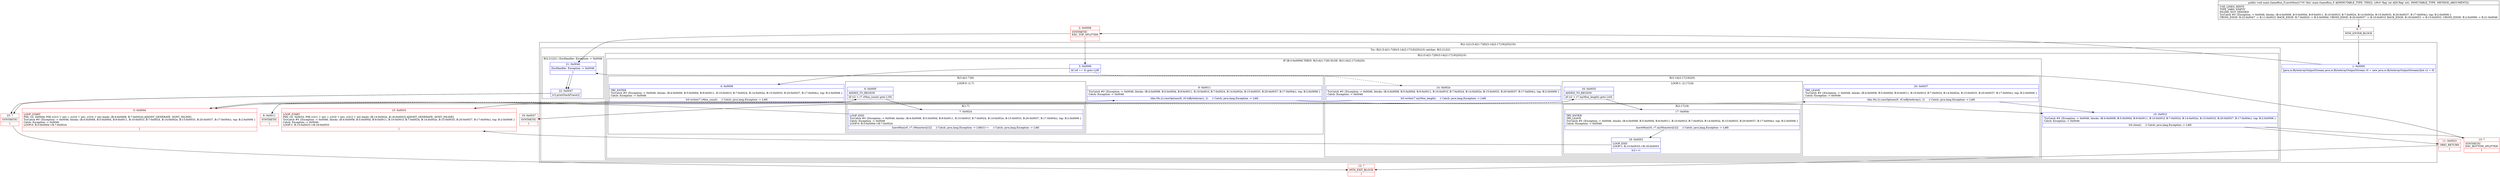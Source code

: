 digraph "CFG formain.GameRun_F.saveMon(I)V" {
subgraph cluster_Region_550960791 {
label = "R(2:1|(2:(3:4|(1:7)|9)(3:14|(2:17|18)|20)|10))";
node [shape=record,color=blue];
Node_1 [shape=record,label="{1\:\ 0x0000|ljava.io.ByteArrayOutputStream java.io.ByteArrayOutputStream r0 = new java.io.ByteArrayOutputStream()lint r2 = 0l}"];
subgraph cluster_TryCatchRegion_1623200368 {
label = "Try: R(2:(3:4|(1:7)|9)(3:14|(2:17|18)|20)|10) catches: R(2:21|22)";
node [shape=record,color=blue];
subgraph cluster_Region_2120850316 {
label = "R(2:(3:4|(1:7)|9)(3:14|(2:17|18)|20)|10)";
node [shape=record,color=blue];
subgraph cluster_IfRegion_1413980290 {
label = "IF [B:3:0x0006] THEN: R(3:4|(1:7)|9) ELSE: R(3:14|(2:17|18)|20)";
node [shape=record,color=blue];
Node_3 [shape=record,label="{3\:\ 0x0006|lif (r8 == 0) goto L29l}"];
subgraph cluster_Region_394504196 {
label = "R(3:4|(1:7)|9)";
node [shape=record,color=blue];
Node_4 [shape=record,label="{4\:\ 0x0008|TRY_ENTER\lTryCatch #0 \{Exception \-\> 0x0046, blocks: (B:4:0x0008, B:5:0x000d, B:9:0x0011, B:10:0x001f, B:7:0x0024, B:14:0x002e, B:15:0x0033, B:20:0x0037, B:17:0x004c), top: B:2:0x0006 \}\lCatch: Exception \-\> 0x0046\l|lr0.write(r7.cMon_count)     \/\/ Catch: java.lang.Exception \-\> L46l}"];
subgraph cluster_LoopRegion_1699585428 {
label = "LOOP:0: (1:7)";
node [shape=record,color=blue];
Node_6 [shape=record,label="{6\:\ 0x000f|ADDED_TO_REGION\l|lif (r2 \< r7.cMon_count) goto L35l}"];
subgraph cluster_Region_1093834037 {
label = "R(1:7)";
node [shape=record,color=blue];
Node_7 [shape=record,label="{7\:\ 0x0024|LOOP_END\lTryCatch #0 \{Exception \-\> 0x0046, blocks: (B:4:0x0008, B:5:0x000d, B:9:0x0011, B:10:0x001f, B:7:0x0024, B:14:0x002e, B:15:0x0033, B:20:0x0037, B:17:0x004c), top: B:2:0x0006 \}\lCatch: Exception \-\> 0x0046\lLOOP:0: B:5:0x000d\-\>B:7:0x0024\l|lsaveMon(r0, r7.cMonsters[r2])     \/\/ Catch: java.lang.Exception \-\> L46lr2++     \/\/ Catch: java.lang.Exception \-\> L46l}"];
}
}
Node_9 [shape=record,label="{9\:\ 0x0011|TryCatch #0 \{Exception \-\> 0x0046, blocks: (B:4:0x0008, B:5:0x000d, B:9:0x0011, B:10:0x001f, B:7:0x0024, B:14:0x002e, B:15:0x0033, B:20:0x0037, B:17:0x004c), top: B:2:0x0006 \}\lCatch: Exception \-\> 0x0046\l|ldm.Ms.i().rmsOptions(8, r0.toByteArray(), 2)     \/\/ Catch: java.lang.Exception \-\> L46l}"];
}
subgraph cluster_Region_1662363175 {
label = "R(3:14|(2:17|18)|20)";
node [shape=record,color=blue];
Node_14 [shape=record,label="{14\:\ 0x002e|TryCatch #0 \{Exception \-\> 0x0046, blocks: (B:4:0x0008, B:5:0x000d, B:9:0x0011, B:10:0x001f, B:7:0x0024, B:14:0x002e, B:15:0x0033, B:20:0x0037, B:17:0x004c), top: B:2:0x0006 \}\lCatch: Exception \-\> 0x0046\l|lr0.write(r7.myMon_length)     \/\/ Catch: java.lang.Exception \-\> L46l}"];
subgraph cluster_LoopRegion_723989065 {
label = "LOOP:1: (2:17|18)";
node [shape=record,color=blue];
Node_16 [shape=record,label="{16\:\ 0x0035|ADDED_TO_REGION\l|lif (r2 \< r7.myMon_length) goto L43l}"];
subgraph cluster_Region_1956699796 {
label = "R(2:17|18)";
node [shape=record,color=blue];
Node_17 [shape=record,label="{17\:\ 0x004c|TRY_ENTER\lTRY_LEAVE\lTryCatch #0 \{Exception \-\> 0x0046, blocks: (B:4:0x0008, B:5:0x000d, B:9:0x0011, B:10:0x001f, B:7:0x0024, B:14:0x002e, B:15:0x0033, B:20:0x0037, B:17:0x004c), top: B:2:0x0006 \}\lCatch: Exception \-\> 0x0046\l|lsaveMon(r0, r7.myMonsters[r2])     \/\/ Catch: java.lang.Exception \-\> L46l}"];
Node_18 [shape=record,label="{18\:\ 0x0053|LOOP_END\lLOOP:1: B:15:0x0033\-\>B:18:0x0053\l|lr2++l}"];
}
}
Node_20 [shape=record,label="{20\:\ 0x0037|TRY_LEAVE\lTryCatch #0 \{Exception \-\> 0x0046, blocks: (B:4:0x0008, B:5:0x000d, B:9:0x0011, B:10:0x001f, B:7:0x0024, B:14:0x002e, B:15:0x0033, B:20:0x0037, B:17:0x004c), top: B:2:0x0006 \}\lCatch: Exception \-\> 0x0046\l|ldm.Ms.i().rmsOptions(9, r0.toByteArray(), 2)     \/\/ Catch: java.lang.Exception \-\> L46l}"];
}
}
Node_10 [shape=record,label="{10\:\ 0x001f|TryCatch #0 \{Exception \-\> 0x0046, blocks: (B:4:0x0008, B:5:0x000d, B:9:0x0011, B:10:0x001f, B:7:0x0024, B:14:0x002e, B:15:0x0033, B:20:0x0037, B:17:0x004c), top: B:2:0x0006 \}\lCatch: Exception \-\> 0x0046\l|lr0.close()     \/\/ Catch: java.lang.Exception \-\> L46l}"];
}
subgraph cluster_Region_643762216 {
label = "R(2:21|22) | ExcHandler: Exception \-\> 0x0046\l";
node [shape=record,color=blue];
Node_21 [shape=record,label="{21\:\ 0x0046|ExcHandler: Exception \-\> 0x0046\l|l}"];
Node_22 [shape=record,label="{22\:\ 0x0047|lr3.printStackTrace()l}"];
}
}
}
subgraph cluster_Region_643762216 {
label = "R(2:21|22) | ExcHandler: Exception \-\> 0x0046\l";
node [shape=record,color=blue];
Node_21 [shape=record,label="{21\:\ 0x0046|ExcHandler: Exception \-\> 0x0046\l|l}"];
Node_22 [shape=record,label="{22\:\ 0x0047|lr3.printStackTrace()l}"];
}
Node_0 [shape=record,color=red,label="{0\:\ ?|MTH_ENTER_BLOCK\l|l}"];
Node_2 [shape=record,color=red,label="{2\:\ 0x0006|SYNTHETIC\lEXC_TOP_SPLITTER\l|l}"];
Node_5 [shape=record,color=red,label="{5\:\ 0x000d|LOOP_START\lPHI: r2l  0x000d: PHI (r2v3 'i' int) = (r2v0 'i' int), (r2v4 'i' int) binds: [B:4:0x0008, B:7:0x0024] A[DONT_GENERATE, DONT_INLINE]\lTryCatch #0 \{Exception \-\> 0x0046, blocks: (B:4:0x0008, B:5:0x000d, B:9:0x0011, B:10:0x001f, B:7:0x0024, B:14:0x002e, B:15:0x0033, B:20:0x0037, B:17:0x004c), top: B:2:0x0006 \}\lCatch: Exception \-\> 0x0046\lLOOP:0: B:5:0x000d\-\>B:7:0x0024\l|l}"];
Node_8 [shape=record,color=red,label="{8\:\ 0x0011|SYNTHETIC\l|l}"];
Node_11 [shape=record,color=red,label="{11\:\ 0x0023|ORIG_RETURN\l|l}"];
Node_12 [shape=record,color=red,label="{12\:\ ?|MTH_EXIT_BLOCK\l|l}"];
Node_13 [shape=record,color=red,label="{13\:\ ?|SYNTHETIC\lEXC_BOTTOM_SPLITTER\l|l}"];
Node_15 [shape=record,color=red,label="{15\:\ 0x0033|LOOP_START\lPHI: r2l  0x0033: PHI (r2v1 'i' int) = (r2v0 'i' int), (r2v2 'i' int) binds: [B:14:0x002e, B:18:0x0053] A[DONT_GENERATE, DONT_INLINE]\lTryCatch #0 \{Exception \-\> 0x0046, blocks: (B:4:0x0008, B:5:0x000d, B:9:0x0011, B:10:0x001f, B:7:0x0024, B:14:0x002e, B:15:0x0033, B:20:0x0037, B:17:0x004c), top: B:2:0x0006 \}\lCatch: Exception \-\> 0x0046\lLOOP:1: B:15:0x0033\-\>B:18:0x0053\l|l}"];
Node_19 [shape=record,color=red,label="{19\:\ 0x0037|SYNTHETIC\l|l}"];
Node_23 [shape=record,color=red,label="{23\:\ ?|SYNTHETIC\l|l}"];
MethodNode[shape=record,label="{public void main.GameRun_F.saveMon((r7v0 'this' main.GameRun_F A[IMMUTABLE_TYPE, THIS]), (r8v0 'flag' int A[D('flag' int), IMMUTABLE_TYPE, METHOD_ARGUMENT]))  | USE_LINES_HINTS\lTYPE_VARS: EMPTY\lINLINE_NOT_NEEDED\lTryCatch #0 \{Exception \-\> 0x0046, blocks: (B:4:0x0008, B:5:0x000d, B:9:0x0011, B:10:0x001f, B:7:0x0024, B:14:0x002e, B:15:0x0033, B:20:0x0037, B:17:0x004c), top: B:2:0x0006 \}\lCROSS_EDGE: B:22:0x0047 \-\> B:11:0x0023, BACK_EDGE: B:7:0x0024 \-\> B:5:0x000d, CROSS_EDGE: B:20:0x0037 \-\> B:10:0x001f, BACK_EDGE: B:18:0x0053 \-\> B:15:0x0033, CROSS_EDGE: B:2:0x0006 \-\> B:21:0x0046\l}"];
MethodNode -> Node_0;
Node_1 -> Node_2;
Node_3 -> Node_4;
Node_3 -> Node_14[style=dashed];
Node_4 -> Node_5;
Node_6 -> Node_7;
Node_6 -> Node_8[style=dashed];
Node_7 -> Node_5;
Node_9 -> Node_10;
Node_14 -> Node_15;
Node_16 -> Node_17;
Node_16 -> Node_19[style=dashed];
Node_17 -> Node_18;
Node_18 -> Node_15;
Node_20 -> Node_10;
Node_10 -> Node_11;
Node_10 -> Node_13;
Node_21 -> Node_22;
Node_22 -> Node_23;
Node_21 -> Node_22;
Node_22 -> Node_23;
Node_0 -> Node_1;
Node_2 -> Node_3;
Node_2 -> Node_21;
Node_5 -> Node_6;
Node_8 -> Node_9;
Node_11 -> Node_12;
Node_13 -> Node_21;
Node_15 -> Node_16;
Node_19 -> Node_20;
Node_23 -> Node_12;
}

